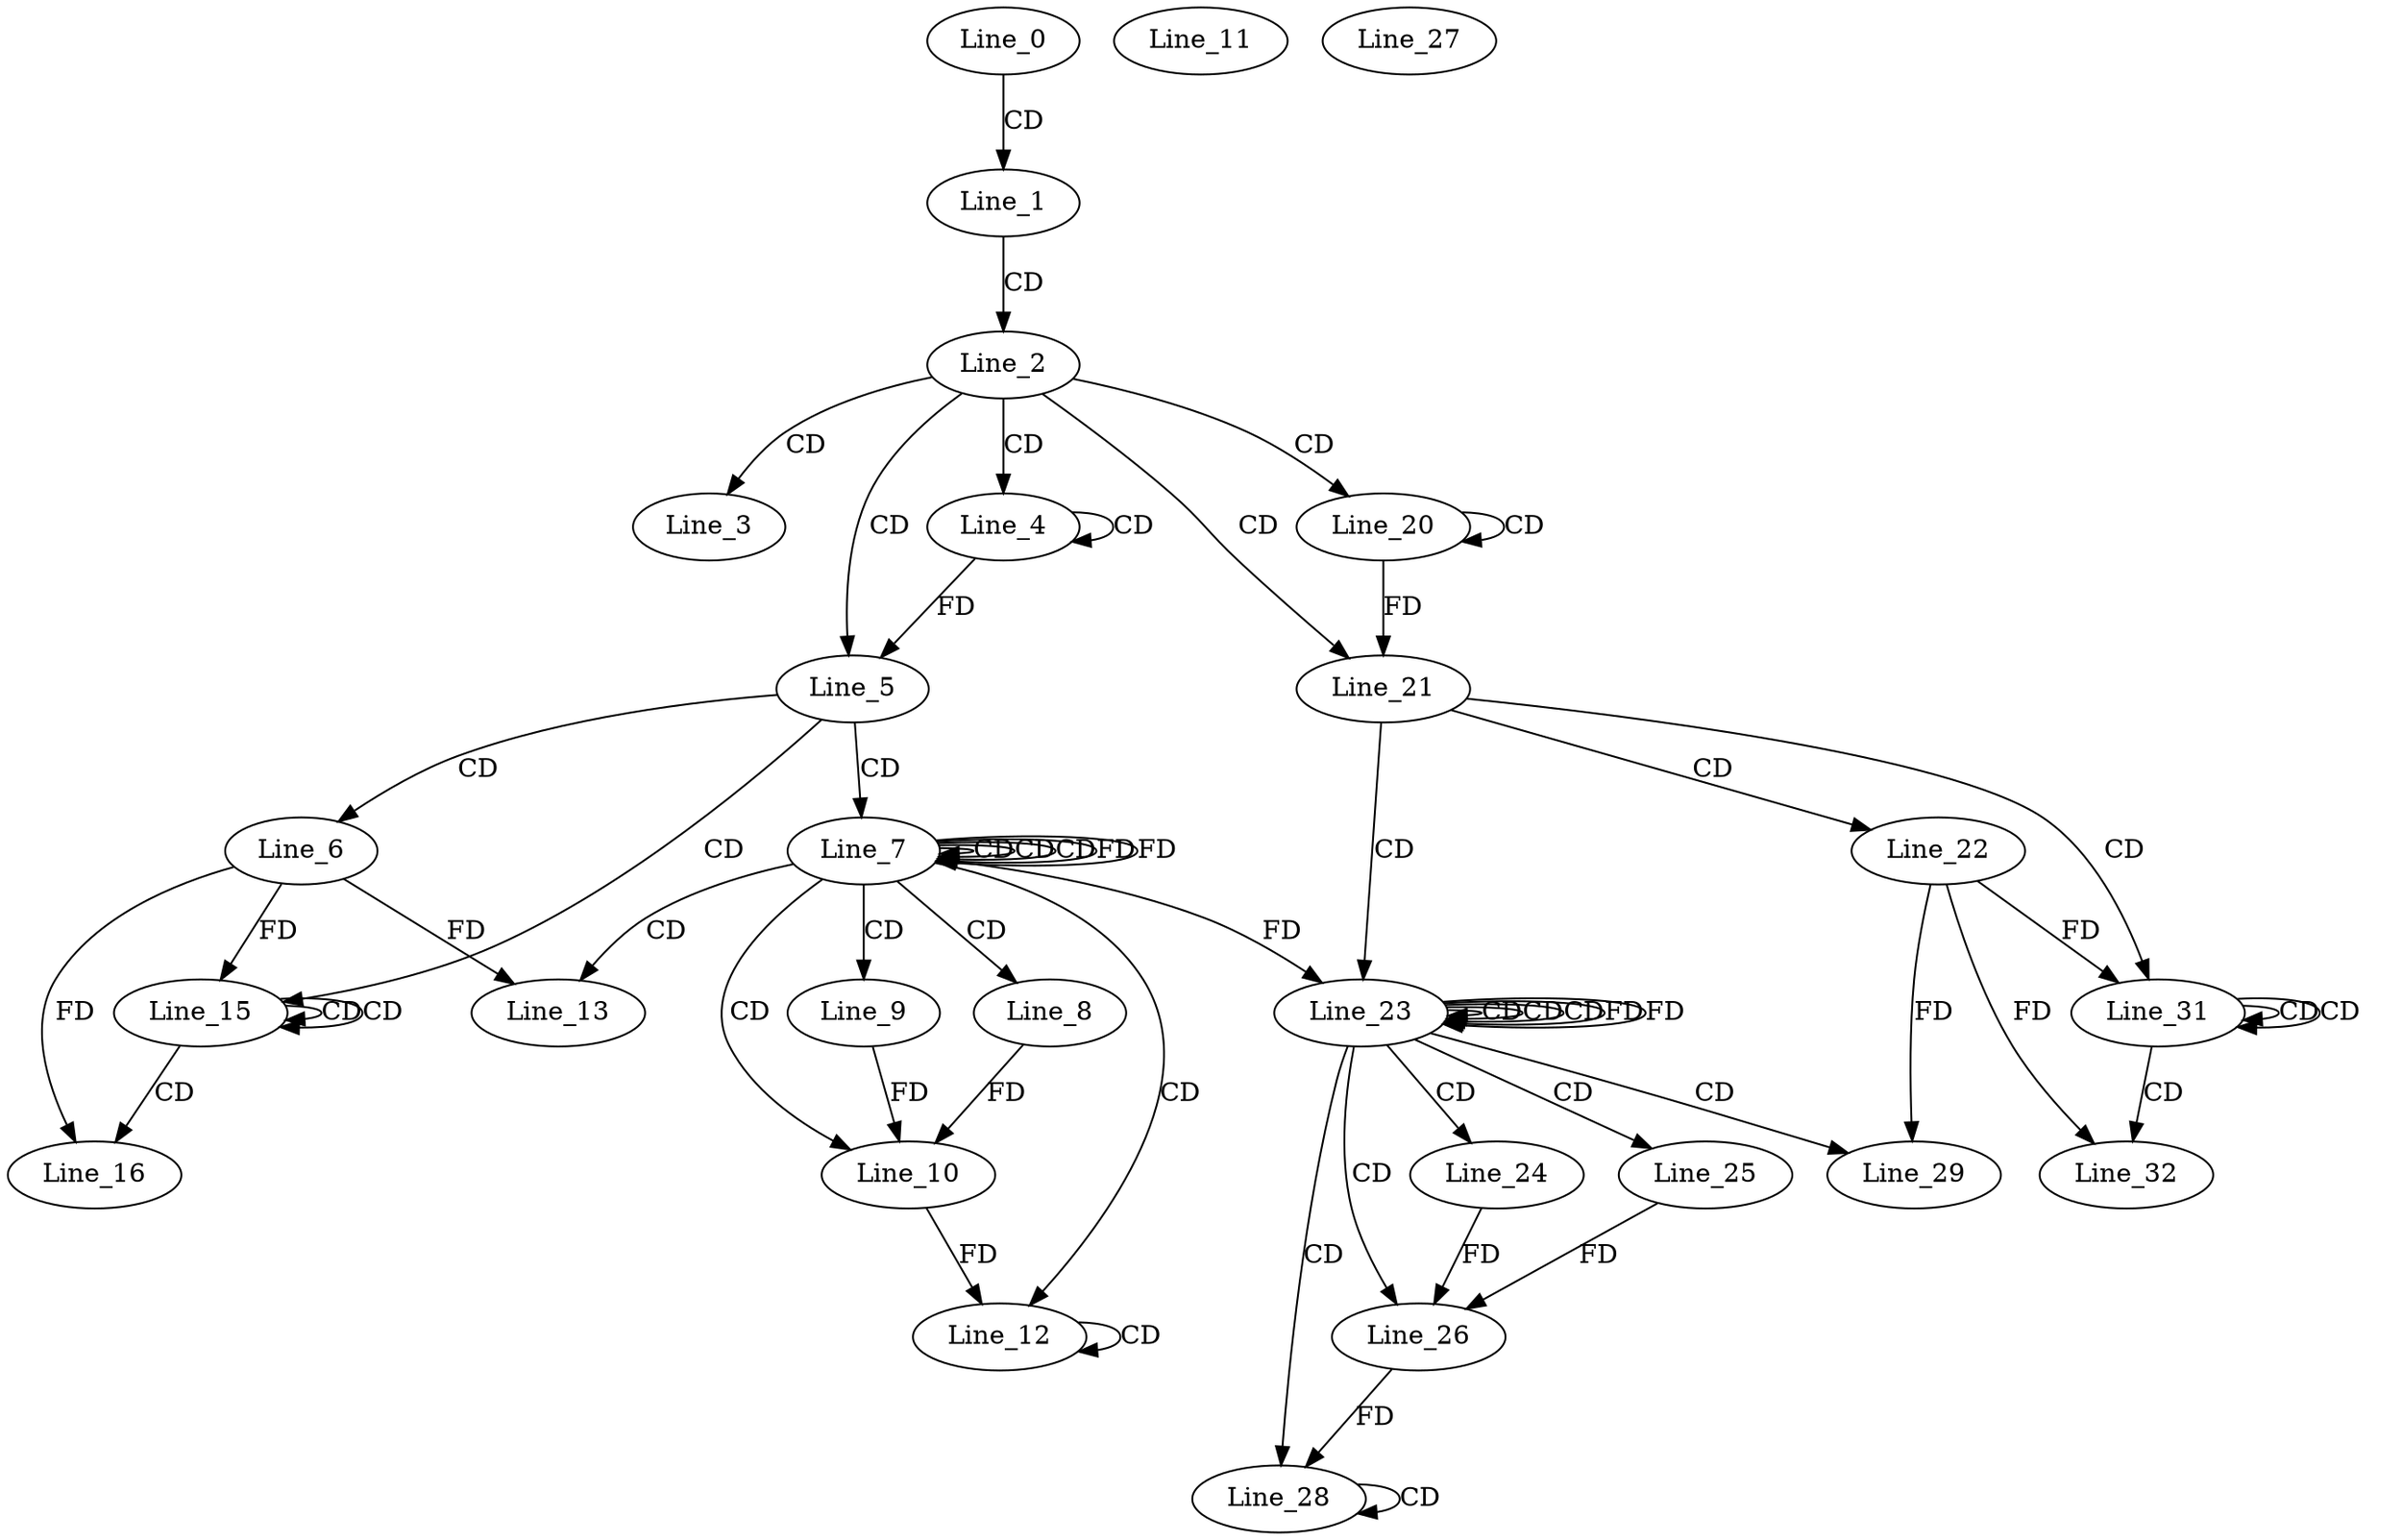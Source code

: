 digraph G {
  Line_0;
  Line_1;
  Line_2;
  Line_3;
  Line_4;
  Line_4;
  Line_5;
  Line_6;
  Line_7;
  Line_7;
  Line_7;
  Line_8;
  Line_9;
  Line_10;
  Line_10;
  Line_10;
  Line_11;
  Line_12;
  Line_12;
  Line_12;
  Line_13;
  Line_15;
  Line_15;
  Line_15;
  Line_16;
  Line_16;
  Line_20;
  Line_20;
  Line_21;
  Line_22;
  Line_23;
  Line_23;
  Line_23;
  Line_24;
  Line_25;
  Line_26;
  Line_26;
  Line_26;
  Line_27;
  Line_28;
  Line_28;
  Line_28;
  Line_29;
  Line_31;
  Line_31;
  Line_31;
  Line_32;
  Line_32;
  Line_0 -> Line_1 [ label="CD" ];
  Line_1 -> Line_2 [ label="CD" ];
  Line_2 -> Line_3 [ label="CD" ];
  Line_2 -> Line_4 [ label="CD" ];
  Line_4 -> Line_4 [ label="CD" ];
  Line_2 -> Line_5 [ label="CD" ];
  Line_4 -> Line_5 [ label="FD" ];
  Line_5 -> Line_6 [ label="CD" ];
  Line_5 -> Line_7 [ label="CD" ];
  Line_7 -> Line_7 [ label="CD" ];
  Line_7 -> Line_7 [ label="CD" ];
  Line_7 -> Line_7 [ label="CD" ];
  Line_7 -> Line_7 [ label="FD" ];
  Line_7 -> Line_8 [ label="CD" ];
  Line_7 -> Line_9 [ label="CD" ];
  Line_7 -> Line_10 [ label="CD" ];
  Line_8 -> Line_10 [ label="FD" ];
  Line_9 -> Line_10 [ label="FD" ];
  Line_7 -> Line_12 [ label="CD" ];
  Line_12 -> Line_12 [ label="CD" ];
  Line_10 -> Line_12 [ label="FD" ];
  Line_7 -> Line_13 [ label="CD" ];
  Line_6 -> Line_13 [ label="FD" ];
  Line_5 -> Line_15 [ label="CD" ];
  Line_15 -> Line_15 [ label="CD" ];
  Line_15 -> Line_15 [ label="CD" ];
  Line_6 -> Line_15 [ label="FD" ];
  Line_15 -> Line_16 [ label="CD" ];
  Line_6 -> Line_16 [ label="FD" ];
  Line_2 -> Line_20 [ label="CD" ];
  Line_20 -> Line_20 [ label="CD" ];
  Line_2 -> Line_21 [ label="CD" ];
  Line_20 -> Line_21 [ label="FD" ];
  Line_21 -> Line_22 [ label="CD" ];
  Line_21 -> Line_23 [ label="CD" ];
  Line_23 -> Line_23 [ label="CD" ];
  Line_7 -> Line_23 [ label="FD" ];
  Line_23 -> Line_23 [ label="CD" ];
  Line_23 -> Line_23 [ label="CD" ];
  Line_23 -> Line_23 [ label="FD" ];
  Line_23 -> Line_24 [ label="CD" ];
  Line_23 -> Line_25 [ label="CD" ];
  Line_23 -> Line_26 [ label="CD" ];
  Line_24 -> Line_26 [ label="FD" ];
  Line_25 -> Line_26 [ label="FD" ];
  Line_23 -> Line_28 [ label="CD" ];
  Line_28 -> Line_28 [ label="CD" ];
  Line_26 -> Line_28 [ label="FD" ];
  Line_23 -> Line_29 [ label="CD" ];
  Line_22 -> Line_29 [ label="FD" ];
  Line_21 -> Line_31 [ label="CD" ];
  Line_31 -> Line_31 [ label="CD" ];
  Line_31 -> Line_31 [ label="CD" ];
  Line_22 -> Line_31 [ label="FD" ];
  Line_31 -> Line_32 [ label="CD" ];
  Line_22 -> Line_32 [ label="FD" ];
  Line_7 -> Line_7 [ label="FD" ];
  Line_23 -> Line_23 [ label="FD" ];
}
